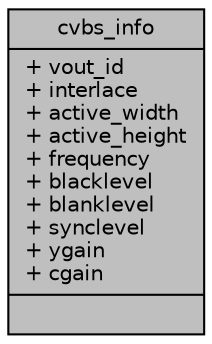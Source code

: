 digraph "cvbs_info"
{
 // INTERACTIVE_SVG=YES
 // LATEX_PDF_SIZE
  bgcolor="transparent";
  edge [fontname="Helvetica",fontsize="10",labelfontname="Helvetica",labelfontsize="10"];
  node [fontname="Helvetica",fontsize="10",shape=record];
  Node1 [label="{cvbs_info\n|+ vout_id\l+ interlace\l+ active_width\l+ active_height\l+ frequency\l+ blacklevel\l+ blanklevel\l+ synclevel\l+ ygain\l+ cgain\l|}",height=0.2,width=0.4,color="black", fillcolor="grey75", style="filled", fontcolor="black",tooltip=" "];
}
